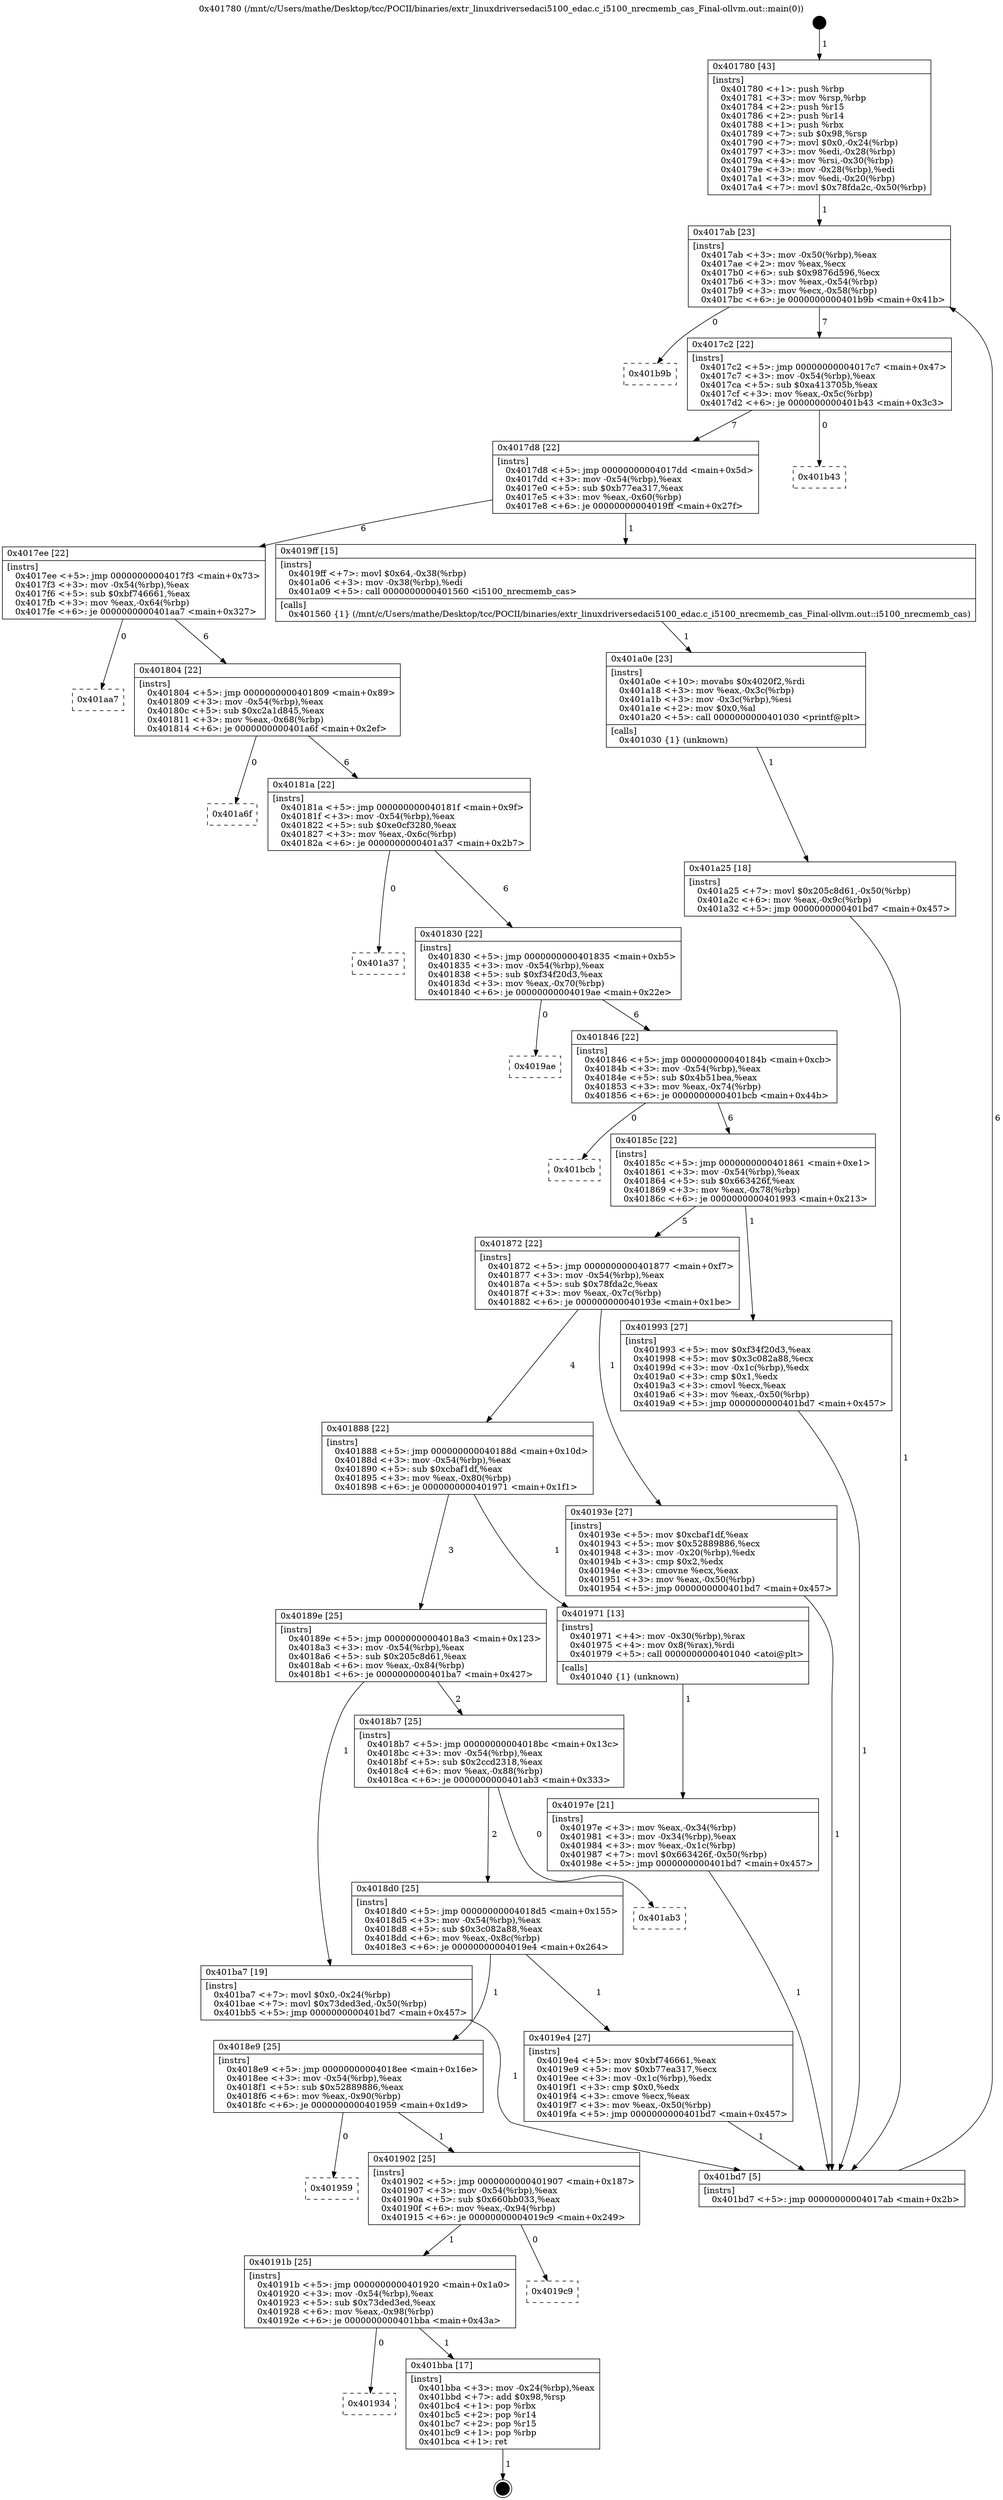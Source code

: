 digraph "0x401780" {
  label = "0x401780 (/mnt/c/Users/mathe/Desktop/tcc/POCII/binaries/extr_linuxdriversedaci5100_edac.c_i5100_nrecmemb_cas_Final-ollvm.out::main(0))"
  labelloc = "t"
  node[shape=record]

  Entry [label="",width=0.3,height=0.3,shape=circle,fillcolor=black,style=filled]
  "0x4017ab" [label="{
     0x4017ab [23]\l
     | [instrs]\l
     &nbsp;&nbsp;0x4017ab \<+3\>: mov -0x50(%rbp),%eax\l
     &nbsp;&nbsp;0x4017ae \<+2\>: mov %eax,%ecx\l
     &nbsp;&nbsp;0x4017b0 \<+6\>: sub $0x9876d596,%ecx\l
     &nbsp;&nbsp;0x4017b6 \<+3\>: mov %eax,-0x54(%rbp)\l
     &nbsp;&nbsp;0x4017b9 \<+3\>: mov %ecx,-0x58(%rbp)\l
     &nbsp;&nbsp;0x4017bc \<+6\>: je 0000000000401b9b \<main+0x41b\>\l
  }"]
  "0x401b9b" [label="{
     0x401b9b\l
  }", style=dashed]
  "0x4017c2" [label="{
     0x4017c2 [22]\l
     | [instrs]\l
     &nbsp;&nbsp;0x4017c2 \<+5\>: jmp 00000000004017c7 \<main+0x47\>\l
     &nbsp;&nbsp;0x4017c7 \<+3\>: mov -0x54(%rbp),%eax\l
     &nbsp;&nbsp;0x4017ca \<+5\>: sub $0xa413705b,%eax\l
     &nbsp;&nbsp;0x4017cf \<+3\>: mov %eax,-0x5c(%rbp)\l
     &nbsp;&nbsp;0x4017d2 \<+6\>: je 0000000000401b43 \<main+0x3c3\>\l
  }"]
  Exit [label="",width=0.3,height=0.3,shape=circle,fillcolor=black,style=filled,peripheries=2]
  "0x401b43" [label="{
     0x401b43\l
  }", style=dashed]
  "0x4017d8" [label="{
     0x4017d8 [22]\l
     | [instrs]\l
     &nbsp;&nbsp;0x4017d8 \<+5\>: jmp 00000000004017dd \<main+0x5d\>\l
     &nbsp;&nbsp;0x4017dd \<+3\>: mov -0x54(%rbp),%eax\l
     &nbsp;&nbsp;0x4017e0 \<+5\>: sub $0xb77ea317,%eax\l
     &nbsp;&nbsp;0x4017e5 \<+3\>: mov %eax,-0x60(%rbp)\l
     &nbsp;&nbsp;0x4017e8 \<+6\>: je 00000000004019ff \<main+0x27f\>\l
  }"]
  "0x401934" [label="{
     0x401934\l
  }", style=dashed]
  "0x4019ff" [label="{
     0x4019ff [15]\l
     | [instrs]\l
     &nbsp;&nbsp;0x4019ff \<+7\>: movl $0x64,-0x38(%rbp)\l
     &nbsp;&nbsp;0x401a06 \<+3\>: mov -0x38(%rbp),%edi\l
     &nbsp;&nbsp;0x401a09 \<+5\>: call 0000000000401560 \<i5100_nrecmemb_cas\>\l
     | [calls]\l
     &nbsp;&nbsp;0x401560 \{1\} (/mnt/c/Users/mathe/Desktop/tcc/POCII/binaries/extr_linuxdriversedaci5100_edac.c_i5100_nrecmemb_cas_Final-ollvm.out::i5100_nrecmemb_cas)\l
  }"]
  "0x4017ee" [label="{
     0x4017ee [22]\l
     | [instrs]\l
     &nbsp;&nbsp;0x4017ee \<+5\>: jmp 00000000004017f3 \<main+0x73\>\l
     &nbsp;&nbsp;0x4017f3 \<+3\>: mov -0x54(%rbp),%eax\l
     &nbsp;&nbsp;0x4017f6 \<+5\>: sub $0xbf746661,%eax\l
     &nbsp;&nbsp;0x4017fb \<+3\>: mov %eax,-0x64(%rbp)\l
     &nbsp;&nbsp;0x4017fe \<+6\>: je 0000000000401aa7 \<main+0x327\>\l
  }"]
  "0x401bba" [label="{
     0x401bba [17]\l
     | [instrs]\l
     &nbsp;&nbsp;0x401bba \<+3\>: mov -0x24(%rbp),%eax\l
     &nbsp;&nbsp;0x401bbd \<+7\>: add $0x98,%rsp\l
     &nbsp;&nbsp;0x401bc4 \<+1\>: pop %rbx\l
     &nbsp;&nbsp;0x401bc5 \<+2\>: pop %r14\l
     &nbsp;&nbsp;0x401bc7 \<+2\>: pop %r15\l
     &nbsp;&nbsp;0x401bc9 \<+1\>: pop %rbp\l
     &nbsp;&nbsp;0x401bca \<+1\>: ret\l
  }"]
  "0x401aa7" [label="{
     0x401aa7\l
  }", style=dashed]
  "0x401804" [label="{
     0x401804 [22]\l
     | [instrs]\l
     &nbsp;&nbsp;0x401804 \<+5\>: jmp 0000000000401809 \<main+0x89\>\l
     &nbsp;&nbsp;0x401809 \<+3\>: mov -0x54(%rbp),%eax\l
     &nbsp;&nbsp;0x40180c \<+5\>: sub $0xc2a1d845,%eax\l
     &nbsp;&nbsp;0x401811 \<+3\>: mov %eax,-0x68(%rbp)\l
     &nbsp;&nbsp;0x401814 \<+6\>: je 0000000000401a6f \<main+0x2ef\>\l
  }"]
  "0x40191b" [label="{
     0x40191b [25]\l
     | [instrs]\l
     &nbsp;&nbsp;0x40191b \<+5\>: jmp 0000000000401920 \<main+0x1a0\>\l
     &nbsp;&nbsp;0x401920 \<+3\>: mov -0x54(%rbp),%eax\l
     &nbsp;&nbsp;0x401923 \<+5\>: sub $0x73ded3ed,%eax\l
     &nbsp;&nbsp;0x401928 \<+6\>: mov %eax,-0x98(%rbp)\l
     &nbsp;&nbsp;0x40192e \<+6\>: je 0000000000401bba \<main+0x43a\>\l
  }"]
  "0x401a6f" [label="{
     0x401a6f\l
  }", style=dashed]
  "0x40181a" [label="{
     0x40181a [22]\l
     | [instrs]\l
     &nbsp;&nbsp;0x40181a \<+5\>: jmp 000000000040181f \<main+0x9f\>\l
     &nbsp;&nbsp;0x40181f \<+3\>: mov -0x54(%rbp),%eax\l
     &nbsp;&nbsp;0x401822 \<+5\>: sub $0xe0cf3280,%eax\l
     &nbsp;&nbsp;0x401827 \<+3\>: mov %eax,-0x6c(%rbp)\l
     &nbsp;&nbsp;0x40182a \<+6\>: je 0000000000401a37 \<main+0x2b7\>\l
  }"]
  "0x4019c9" [label="{
     0x4019c9\l
  }", style=dashed]
  "0x401a37" [label="{
     0x401a37\l
  }", style=dashed]
  "0x401830" [label="{
     0x401830 [22]\l
     | [instrs]\l
     &nbsp;&nbsp;0x401830 \<+5\>: jmp 0000000000401835 \<main+0xb5\>\l
     &nbsp;&nbsp;0x401835 \<+3\>: mov -0x54(%rbp),%eax\l
     &nbsp;&nbsp;0x401838 \<+5\>: sub $0xf34f20d3,%eax\l
     &nbsp;&nbsp;0x40183d \<+3\>: mov %eax,-0x70(%rbp)\l
     &nbsp;&nbsp;0x401840 \<+6\>: je 00000000004019ae \<main+0x22e\>\l
  }"]
  "0x401902" [label="{
     0x401902 [25]\l
     | [instrs]\l
     &nbsp;&nbsp;0x401902 \<+5\>: jmp 0000000000401907 \<main+0x187\>\l
     &nbsp;&nbsp;0x401907 \<+3\>: mov -0x54(%rbp),%eax\l
     &nbsp;&nbsp;0x40190a \<+5\>: sub $0x660bb033,%eax\l
     &nbsp;&nbsp;0x40190f \<+6\>: mov %eax,-0x94(%rbp)\l
     &nbsp;&nbsp;0x401915 \<+6\>: je 00000000004019c9 \<main+0x249\>\l
  }"]
  "0x4019ae" [label="{
     0x4019ae\l
  }", style=dashed]
  "0x401846" [label="{
     0x401846 [22]\l
     | [instrs]\l
     &nbsp;&nbsp;0x401846 \<+5\>: jmp 000000000040184b \<main+0xcb\>\l
     &nbsp;&nbsp;0x40184b \<+3\>: mov -0x54(%rbp),%eax\l
     &nbsp;&nbsp;0x40184e \<+5\>: sub $0x4b51bea,%eax\l
     &nbsp;&nbsp;0x401853 \<+3\>: mov %eax,-0x74(%rbp)\l
     &nbsp;&nbsp;0x401856 \<+6\>: je 0000000000401bcb \<main+0x44b\>\l
  }"]
  "0x401959" [label="{
     0x401959\l
  }", style=dashed]
  "0x401bcb" [label="{
     0x401bcb\l
  }", style=dashed]
  "0x40185c" [label="{
     0x40185c [22]\l
     | [instrs]\l
     &nbsp;&nbsp;0x40185c \<+5\>: jmp 0000000000401861 \<main+0xe1\>\l
     &nbsp;&nbsp;0x401861 \<+3\>: mov -0x54(%rbp),%eax\l
     &nbsp;&nbsp;0x401864 \<+5\>: sub $0x663426f,%eax\l
     &nbsp;&nbsp;0x401869 \<+3\>: mov %eax,-0x78(%rbp)\l
     &nbsp;&nbsp;0x40186c \<+6\>: je 0000000000401993 \<main+0x213\>\l
  }"]
  "0x401a25" [label="{
     0x401a25 [18]\l
     | [instrs]\l
     &nbsp;&nbsp;0x401a25 \<+7\>: movl $0x205c8d61,-0x50(%rbp)\l
     &nbsp;&nbsp;0x401a2c \<+6\>: mov %eax,-0x9c(%rbp)\l
     &nbsp;&nbsp;0x401a32 \<+5\>: jmp 0000000000401bd7 \<main+0x457\>\l
  }"]
  "0x401993" [label="{
     0x401993 [27]\l
     | [instrs]\l
     &nbsp;&nbsp;0x401993 \<+5\>: mov $0xf34f20d3,%eax\l
     &nbsp;&nbsp;0x401998 \<+5\>: mov $0x3c082a88,%ecx\l
     &nbsp;&nbsp;0x40199d \<+3\>: mov -0x1c(%rbp),%edx\l
     &nbsp;&nbsp;0x4019a0 \<+3\>: cmp $0x1,%edx\l
     &nbsp;&nbsp;0x4019a3 \<+3\>: cmovl %ecx,%eax\l
     &nbsp;&nbsp;0x4019a6 \<+3\>: mov %eax,-0x50(%rbp)\l
     &nbsp;&nbsp;0x4019a9 \<+5\>: jmp 0000000000401bd7 \<main+0x457\>\l
  }"]
  "0x401872" [label="{
     0x401872 [22]\l
     | [instrs]\l
     &nbsp;&nbsp;0x401872 \<+5\>: jmp 0000000000401877 \<main+0xf7\>\l
     &nbsp;&nbsp;0x401877 \<+3\>: mov -0x54(%rbp),%eax\l
     &nbsp;&nbsp;0x40187a \<+5\>: sub $0x78fda2c,%eax\l
     &nbsp;&nbsp;0x40187f \<+3\>: mov %eax,-0x7c(%rbp)\l
     &nbsp;&nbsp;0x401882 \<+6\>: je 000000000040193e \<main+0x1be\>\l
  }"]
  "0x401a0e" [label="{
     0x401a0e [23]\l
     | [instrs]\l
     &nbsp;&nbsp;0x401a0e \<+10\>: movabs $0x4020f2,%rdi\l
     &nbsp;&nbsp;0x401a18 \<+3\>: mov %eax,-0x3c(%rbp)\l
     &nbsp;&nbsp;0x401a1b \<+3\>: mov -0x3c(%rbp),%esi\l
     &nbsp;&nbsp;0x401a1e \<+2\>: mov $0x0,%al\l
     &nbsp;&nbsp;0x401a20 \<+5\>: call 0000000000401030 \<printf@plt\>\l
     | [calls]\l
     &nbsp;&nbsp;0x401030 \{1\} (unknown)\l
  }"]
  "0x40193e" [label="{
     0x40193e [27]\l
     | [instrs]\l
     &nbsp;&nbsp;0x40193e \<+5\>: mov $0xcbaf1df,%eax\l
     &nbsp;&nbsp;0x401943 \<+5\>: mov $0x52889886,%ecx\l
     &nbsp;&nbsp;0x401948 \<+3\>: mov -0x20(%rbp),%edx\l
     &nbsp;&nbsp;0x40194b \<+3\>: cmp $0x2,%edx\l
     &nbsp;&nbsp;0x40194e \<+3\>: cmovne %ecx,%eax\l
     &nbsp;&nbsp;0x401951 \<+3\>: mov %eax,-0x50(%rbp)\l
     &nbsp;&nbsp;0x401954 \<+5\>: jmp 0000000000401bd7 \<main+0x457\>\l
  }"]
  "0x401888" [label="{
     0x401888 [22]\l
     | [instrs]\l
     &nbsp;&nbsp;0x401888 \<+5\>: jmp 000000000040188d \<main+0x10d\>\l
     &nbsp;&nbsp;0x40188d \<+3\>: mov -0x54(%rbp),%eax\l
     &nbsp;&nbsp;0x401890 \<+5\>: sub $0xcbaf1df,%eax\l
     &nbsp;&nbsp;0x401895 \<+3\>: mov %eax,-0x80(%rbp)\l
     &nbsp;&nbsp;0x401898 \<+6\>: je 0000000000401971 \<main+0x1f1\>\l
  }"]
  "0x401bd7" [label="{
     0x401bd7 [5]\l
     | [instrs]\l
     &nbsp;&nbsp;0x401bd7 \<+5\>: jmp 00000000004017ab \<main+0x2b\>\l
  }"]
  "0x401780" [label="{
     0x401780 [43]\l
     | [instrs]\l
     &nbsp;&nbsp;0x401780 \<+1\>: push %rbp\l
     &nbsp;&nbsp;0x401781 \<+3\>: mov %rsp,%rbp\l
     &nbsp;&nbsp;0x401784 \<+2\>: push %r15\l
     &nbsp;&nbsp;0x401786 \<+2\>: push %r14\l
     &nbsp;&nbsp;0x401788 \<+1\>: push %rbx\l
     &nbsp;&nbsp;0x401789 \<+7\>: sub $0x98,%rsp\l
     &nbsp;&nbsp;0x401790 \<+7\>: movl $0x0,-0x24(%rbp)\l
     &nbsp;&nbsp;0x401797 \<+3\>: mov %edi,-0x28(%rbp)\l
     &nbsp;&nbsp;0x40179a \<+4\>: mov %rsi,-0x30(%rbp)\l
     &nbsp;&nbsp;0x40179e \<+3\>: mov -0x28(%rbp),%edi\l
     &nbsp;&nbsp;0x4017a1 \<+3\>: mov %edi,-0x20(%rbp)\l
     &nbsp;&nbsp;0x4017a4 \<+7\>: movl $0x78fda2c,-0x50(%rbp)\l
  }"]
  "0x4018e9" [label="{
     0x4018e9 [25]\l
     | [instrs]\l
     &nbsp;&nbsp;0x4018e9 \<+5\>: jmp 00000000004018ee \<main+0x16e\>\l
     &nbsp;&nbsp;0x4018ee \<+3\>: mov -0x54(%rbp),%eax\l
     &nbsp;&nbsp;0x4018f1 \<+5\>: sub $0x52889886,%eax\l
     &nbsp;&nbsp;0x4018f6 \<+6\>: mov %eax,-0x90(%rbp)\l
     &nbsp;&nbsp;0x4018fc \<+6\>: je 0000000000401959 \<main+0x1d9\>\l
  }"]
  "0x401971" [label="{
     0x401971 [13]\l
     | [instrs]\l
     &nbsp;&nbsp;0x401971 \<+4\>: mov -0x30(%rbp),%rax\l
     &nbsp;&nbsp;0x401975 \<+4\>: mov 0x8(%rax),%rdi\l
     &nbsp;&nbsp;0x401979 \<+5\>: call 0000000000401040 \<atoi@plt\>\l
     | [calls]\l
     &nbsp;&nbsp;0x401040 \{1\} (unknown)\l
  }"]
  "0x40189e" [label="{
     0x40189e [25]\l
     | [instrs]\l
     &nbsp;&nbsp;0x40189e \<+5\>: jmp 00000000004018a3 \<main+0x123\>\l
     &nbsp;&nbsp;0x4018a3 \<+3\>: mov -0x54(%rbp),%eax\l
     &nbsp;&nbsp;0x4018a6 \<+5\>: sub $0x205c8d61,%eax\l
     &nbsp;&nbsp;0x4018ab \<+6\>: mov %eax,-0x84(%rbp)\l
     &nbsp;&nbsp;0x4018b1 \<+6\>: je 0000000000401ba7 \<main+0x427\>\l
  }"]
  "0x40197e" [label="{
     0x40197e [21]\l
     | [instrs]\l
     &nbsp;&nbsp;0x40197e \<+3\>: mov %eax,-0x34(%rbp)\l
     &nbsp;&nbsp;0x401981 \<+3\>: mov -0x34(%rbp),%eax\l
     &nbsp;&nbsp;0x401984 \<+3\>: mov %eax,-0x1c(%rbp)\l
     &nbsp;&nbsp;0x401987 \<+7\>: movl $0x663426f,-0x50(%rbp)\l
     &nbsp;&nbsp;0x40198e \<+5\>: jmp 0000000000401bd7 \<main+0x457\>\l
  }"]
  "0x4019e4" [label="{
     0x4019e4 [27]\l
     | [instrs]\l
     &nbsp;&nbsp;0x4019e4 \<+5\>: mov $0xbf746661,%eax\l
     &nbsp;&nbsp;0x4019e9 \<+5\>: mov $0xb77ea317,%ecx\l
     &nbsp;&nbsp;0x4019ee \<+3\>: mov -0x1c(%rbp),%edx\l
     &nbsp;&nbsp;0x4019f1 \<+3\>: cmp $0x0,%edx\l
     &nbsp;&nbsp;0x4019f4 \<+3\>: cmove %ecx,%eax\l
     &nbsp;&nbsp;0x4019f7 \<+3\>: mov %eax,-0x50(%rbp)\l
     &nbsp;&nbsp;0x4019fa \<+5\>: jmp 0000000000401bd7 \<main+0x457\>\l
  }"]
  "0x401ba7" [label="{
     0x401ba7 [19]\l
     | [instrs]\l
     &nbsp;&nbsp;0x401ba7 \<+7\>: movl $0x0,-0x24(%rbp)\l
     &nbsp;&nbsp;0x401bae \<+7\>: movl $0x73ded3ed,-0x50(%rbp)\l
     &nbsp;&nbsp;0x401bb5 \<+5\>: jmp 0000000000401bd7 \<main+0x457\>\l
  }"]
  "0x4018b7" [label="{
     0x4018b7 [25]\l
     | [instrs]\l
     &nbsp;&nbsp;0x4018b7 \<+5\>: jmp 00000000004018bc \<main+0x13c\>\l
     &nbsp;&nbsp;0x4018bc \<+3\>: mov -0x54(%rbp),%eax\l
     &nbsp;&nbsp;0x4018bf \<+5\>: sub $0x2ccd2318,%eax\l
     &nbsp;&nbsp;0x4018c4 \<+6\>: mov %eax,-0x88(%rbp)\l
     &nbsp;&nbsp;0x4018ca \<+6\>: je 0000000000401ab3 \<main+0x333\>\l
  }"]
  "0x4018d0" [label="{
     0x4018d0 [25]\l
     | [instrs]\l
     &nbsp;&nbsp;0x4018d0 \<+5\>: jmp 00000000004018d5 \<main+0x155\>\l
     &nbsp;&nbsp;0x4018d5 \<+3\>: mov -0x54(%rbp),%eax\l
     &nbsp;&nbsp;0x4018d8 \<+5\>: sub $0x3c082a88,%eax\l
     &nbsp;&nbsp;0x4018dd \<+6\>: mov %eax,-0x8c(%rbp)\l
     &nbsp;&nbsp;0x4018e3 \<+6\>: je 00000000004019e4 \<main+0x264\>\l
  }"]
  "0x401ab3" [label="{
     0x401ab3\l
  }", style=dashed]
  Entry -> "0x401780" [label=" 1"]
  "0x4017ab" -> "0x401b9b" [label=" 0"]
  "0x4017ab" -> "0x4017c2" [label=" 7"]
  "0x401bba" -> Exit [label=" 1"]
  "0x4017c2" -> "0x401b43" [label=" 0"]
  "0x4017c2" -> "0x4017d8" [label=" 7"]
  "0x40191b" -> "0x401934" [label=" 0"]
  "0x4017d8" -> "0x4019ff" [label=" 1"]
  "0x4017d8" -> "0x4017ee" [label=" 6"]
  "0x40191b" -> "0x401bba" [label=" 1"]
  "0x4017ee" -> "0x401aa7" [label=" 0"]
  "0x4017ee" -> "0x401804" [label=" 6"]
  "0x401902" -> "0x40191b" [label=" 1"]
  "0x401804" -> "0x401a6f" [label=" 0"]
  "0x401804" -> "0x40181a" [label=" 6"]
  "0x401902" -> "0x4019c9" [label=" 0"]
  "0x40181a" -> "0x401a37" [label=" 0"]
  "0x40181a" -> "0x401830" [label=" 6"]
  "0x4018e9" -> "0x401902" [label=" 1"]
  "0x401830" -> "0x4019ae" [label=" 0"]
  "0x401830" -> "0x401846" [label=" 6"]
  "0x4018e9" -> "0x401959" [label=" 0"]
  "0x401846" -> "0x401bcb" [label=" 0"]
  "0x401846" -> "0x40185c" [label=" 6"]
  "0x401ba7" -> "0x401bd7" [label=" 1"]
  "0x40185c" -> "0x401993" [label=" 1"]
  "0x40185c" -> "0x401872" [label=" 5"]
  "0x401a25" -> "0x401bd7" [label=" 1"]
  "0x401872" -> "0x40193e" [label=" 1"]
  "0x401872" -> "0x401888" [label=" 4"]
  "0x40193e" -> "0x401bd7" [label=" 1"]
  "0x401780" -> "0x4017ab" [label=" 1"]
  "0x401bd7" -> "0x4017ab" [label=" 6"]
  "0x401a0e" -> "0x401a25" [label=" 1"]
  "0x401888" -> "0x401971" [label=" 1"]
  "0x401888" -> "0x40189e" [label=" 3"]
  "0x401971" -> "0x40197e" [label=" 1"]
  "0x40197e" -> "0x401bd7" [label=" 1"]
  "0x401993" -> "0x401bd7" [label=" 1"]
  "0x4019ff" -> "0x401a0e" [label=" 1"]
  "0x40189e" -> "0x401ba7" [label=" 1"]
  "0x40189e" -> "0x4018b7" [label=" 2"]
  "0x4019e4" -> "0x401bd7" [label=" 1"]
  "0x4018b7" -> "0x401ab3" [label=" 0"]
  "0x4018b7" -> "0x4018d0" [label=" 2"]
  "0x4018d0" -> "0x4018e9" [label=" 1"]
  "0x4018d0" -> "0x4019e4" [label=" 1"]
}
